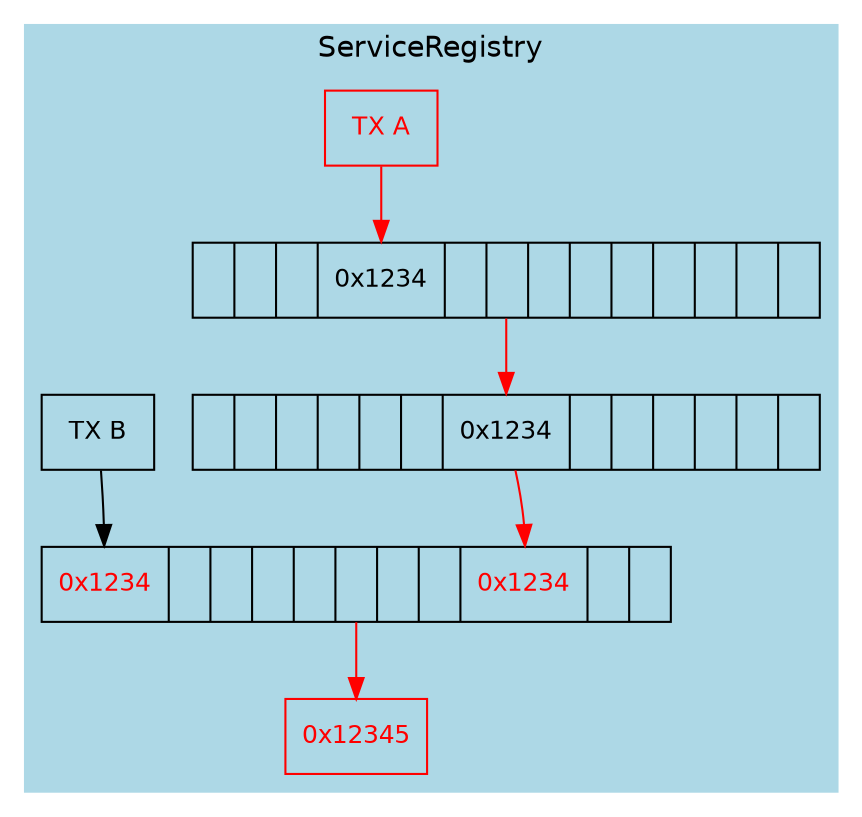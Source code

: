 digraph minimal_nonplanar_graphs {
#graph [ rankdir = "LR" ]
fontname="Helvetica"

  subgraph all {
    label="Registry"

    subgraph cluster_client_registry {
        label="ServiceRegistry"  color=lightblue  style=filled
        node [ fontsize = "12", style="",  shape = "record" color=black fontname="Helvetica" ]

        R[label="0x12345"  color=red fontcolor=red]
        A[label=" <a> 0x1234| || |   | | | |<b> 0x1234 | |"]
        B[label="<a> | | | | | | <b> 0x1234| | | | | |"]
        BTX[label="TX B"]
        C[label="<a> | | |<b> 0x1234 | | | | | | | | |"]
        D[label="TX A"  color=red fontcolor=red]


        A:b  [ fontcolor=red ]

        A->R [ color=red ]
        B->A:b  [ color=red ]
        C->B:b  [ color=red ]
        D->C:b  [ color=red ]

        BTX->A:a

    }
  }
}
